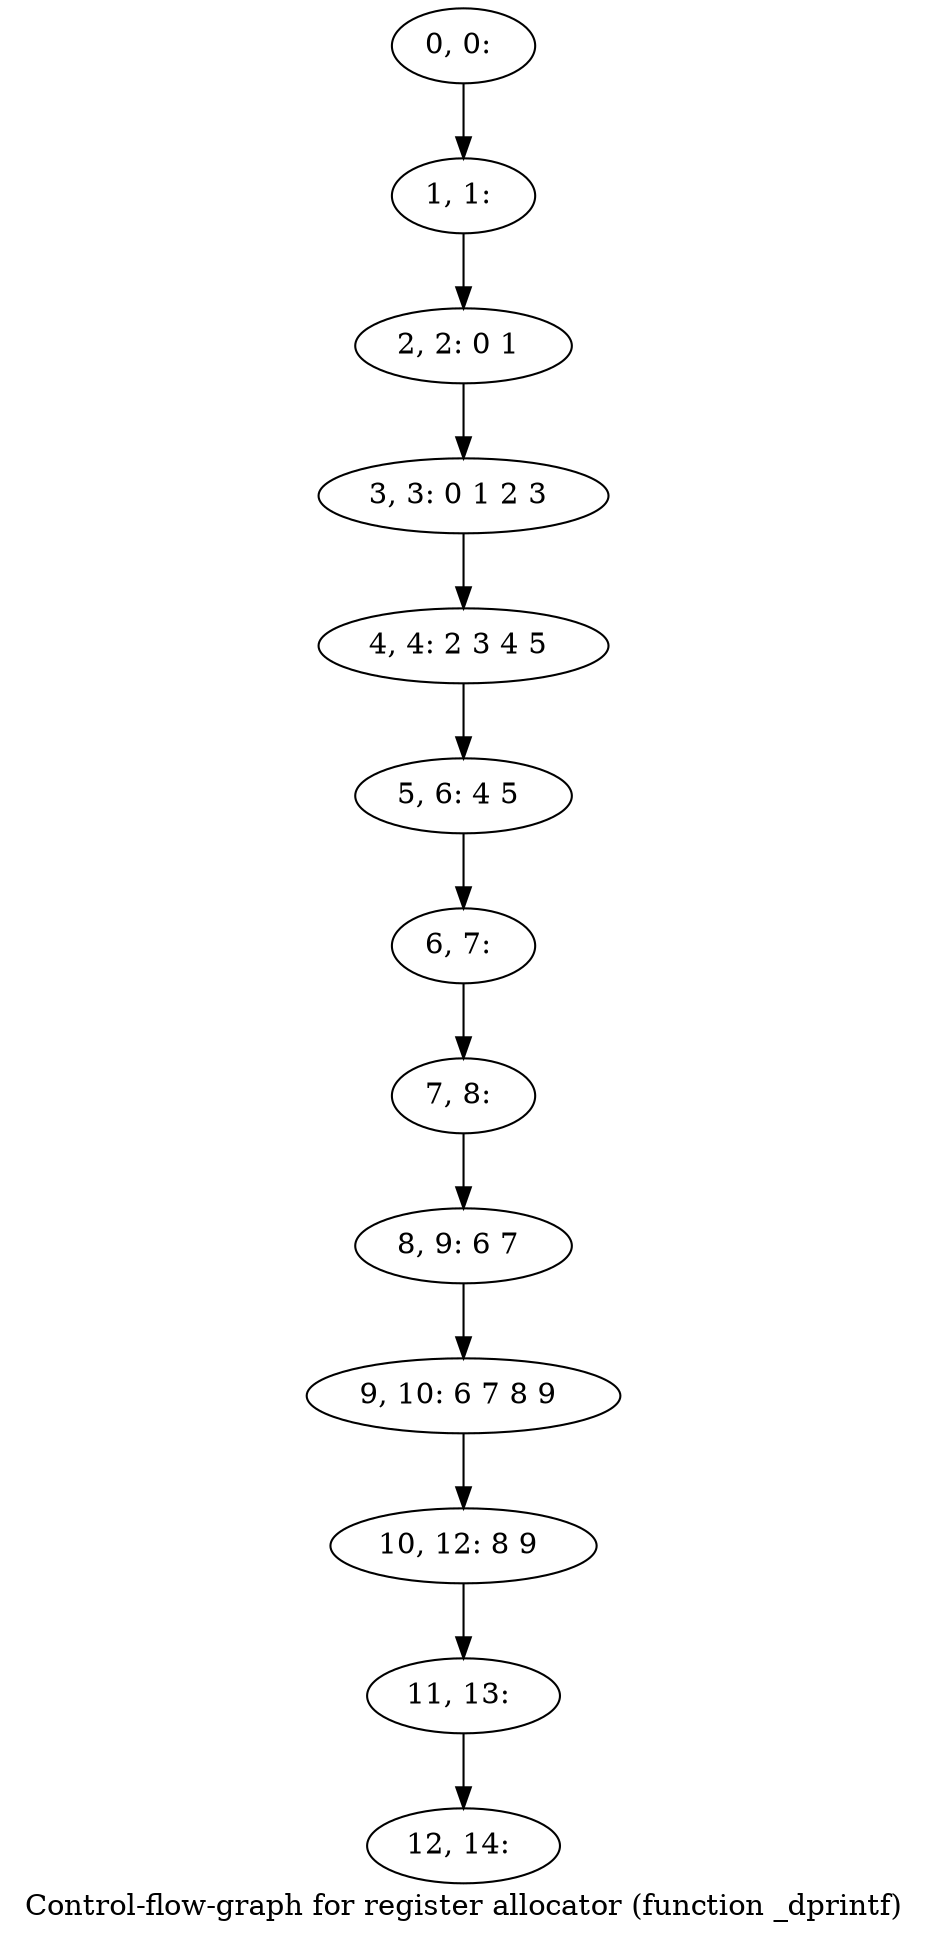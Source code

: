 digraph G {
graph [label="Control-flow-graph for register allocator (function _dprintf)"]
0[label="0, 0: "];
1[label="1, 1: "];
2[label="2, 2: 0 1 "];
3[label="3, 3: 0 1 2 3 "];
4[label="4, 4: 2 3 4 5 "];
5[label="5, 6: 4 5 "];
6[label="6, 7: "];
7[label="7, 8: "];
8[label="8, 9: 6 7 "];
9[label="9, 10: 6 7 8 9 "];
10[label="10, 12: 8 9 "];
11[label="11, 13: "];
12[label="12, 14: "];
0->1 ;
1->2 ;
2->3 ;
3->4 ;
4->5 ;
5->6 ;
6->7 ;
7->8 ;
8->9 ;
9->10 ;
10->11 ;
11->12 ;
}
